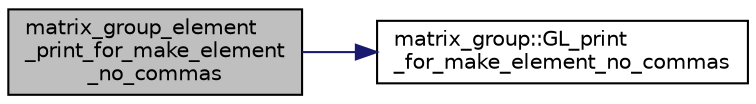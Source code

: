 digraph "matrix_group_element_print_for_make_element_no_commas"
{
  edge [fontname="Helvetica",fontsize="10",labelfontname="Helvetica",labelfontsize="10"];
  node [fontname="Helvetica",fontsize="10",shape=record];
  rankdir="LR";
  Node7384 [label="matrix_group_element\l_print_for_make_element\l_no_commas",height=0.2,width=0.4,color="black", fillcolor="grey75", style="filled", fontcolor="black"];
  Node7384 -> Node7385 [color="midnightblue",fontsize="10",style="solid",fontname="Helvetica"];
  Node7385 [label="matrix_group::GL_print\l_for_make_element_no_commas",height=0.2,width=0.4,color="black", fillcolor="white", style="filled",URL="$d3/ded/classmatrix__group.html#a4355ec5c4f85037545af99c42bc49794"];
}
